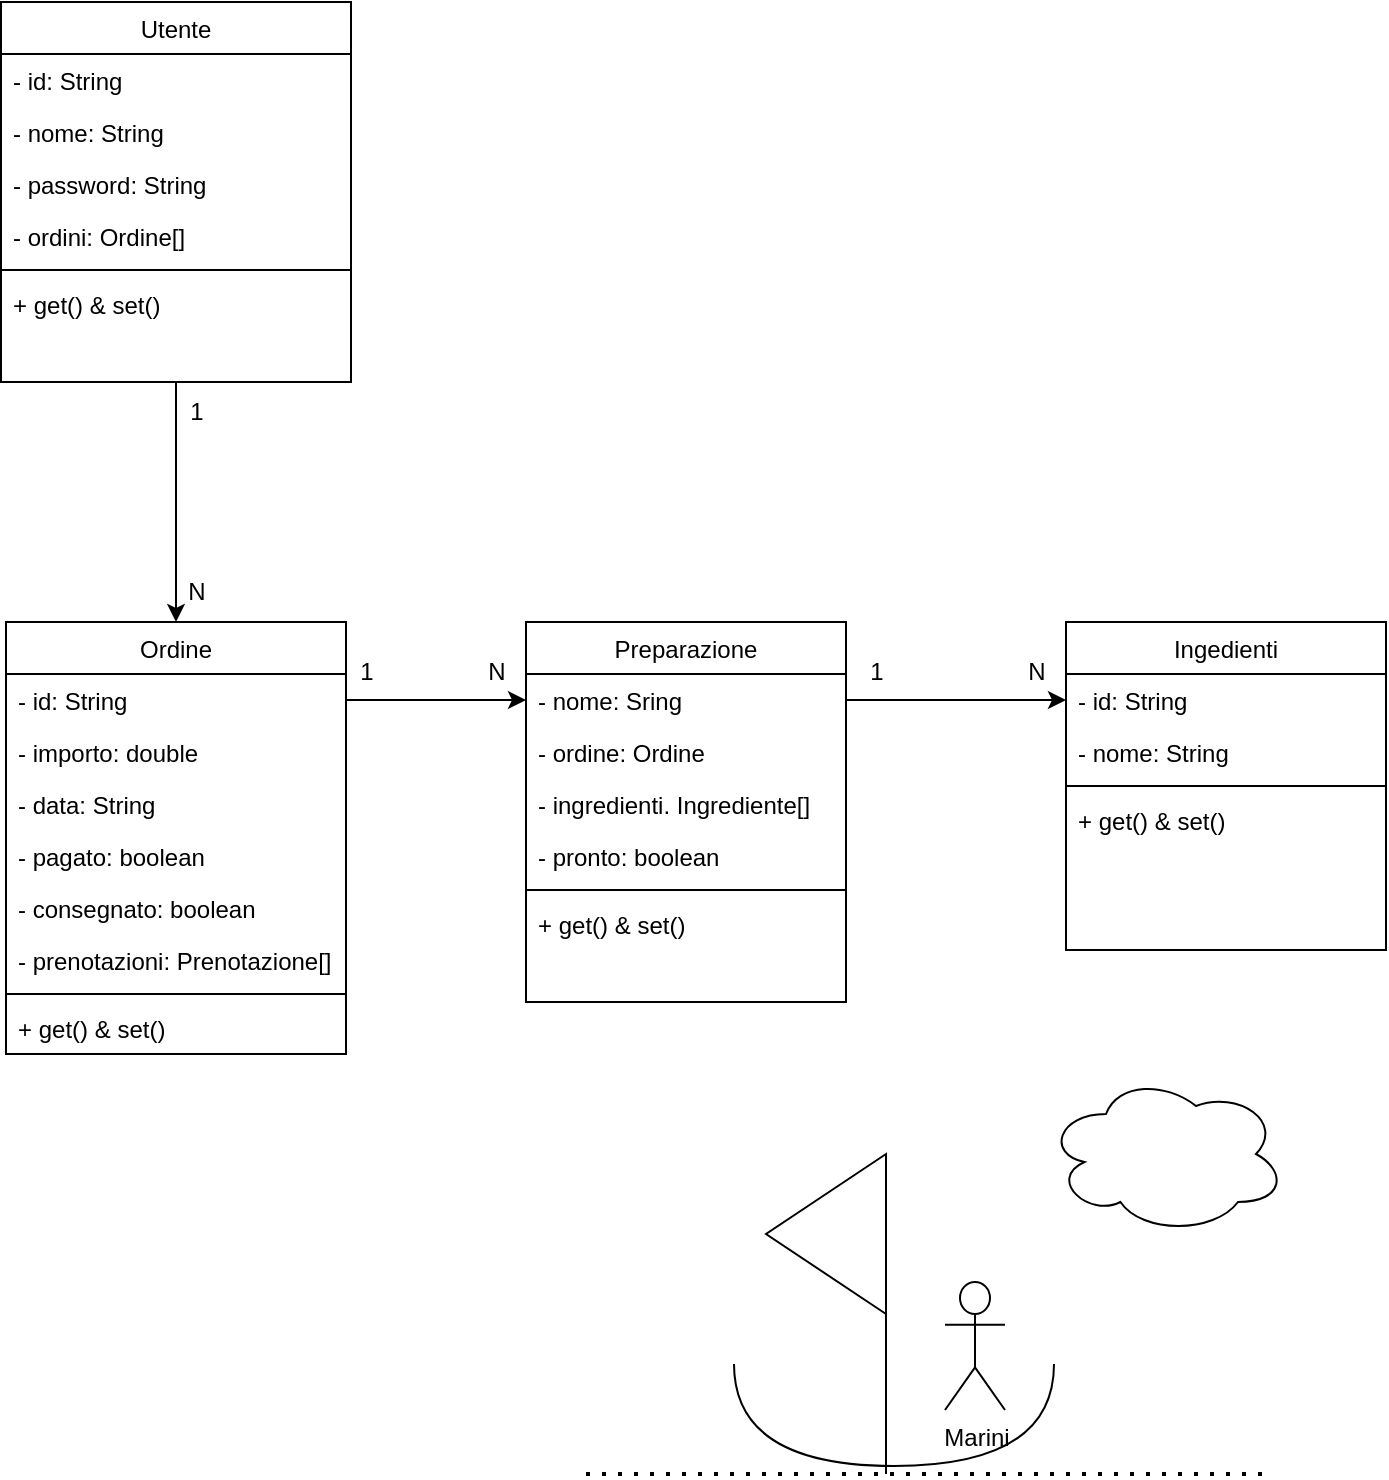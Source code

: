 <mxfile>
    <diagram id="C5RBs43oDa-KdzZeNtuy" name="Page-1">
        <mxGraphModel dx="1216" dy="784" grid="1" gridSize="10" guides="1" tooltips="1" connect="1" arrows="1" fold="1" page="1" pageScale="1" pageWidth="827" pageHeight="1169" math="0" shadow="0">
            <root>
                <mxCell id="WIyWlLk6GJQsqaUBKTNV-0"/>
                <mxCell id="WIyWlLk6GJQsqaUBKTNV-1" parent="WIyWlLk6GJQsqaUBKTNV-0"/>
                <mxCell id="zkfFHV4jXpPFQw0GAbJ--6" value="Ingedienti" style="swimlane;fontStyle=0;align=center;verticalAlign=top;childLayout=stackLayout;horizontal=1;startSize=26;horizontalStack=0;resizeParent=1;resizeLast=0;collapsible=1;marginBottom=0;rounded=0;shadow=0;strokeWidth=1;" parent="WIyWlLk6GJQsqaUBKTNV-1" vertex="1">
                    <mxGeometry x="570" y="360" width="160" height="164" as="geometry">
                        <mxRectangle x="130" y="380" width="160" height="26" as="alternateBounds"/>
                    </mxGeometry>
                </mxCell>
                <mxCell id="zkfFHV4jXpPFQw0GAbJ--7" value="- id: String" style="text;align=left;verticalAlign=top;spacingLeft=4;spacingRight=4;overflow=hidden;rotatable=0;points=[[0,0.5],[1,0.5]];portConstraint=eastwest;" parent="zkfFHV4jXpPFQw0GAbJ--6" vertex="1">
                    <mxGeometry y="26" width="160" height="26" as="geometry"/>
                </mxCell>
                <mxCell id="zskGm_oznDPMGiNjyD5M-34" value="- nome: String" style="text;align=left;verticalAlign=top;spacingLeft=4;spacingRight=4;overflow=hidden;rotatable=0;points=[[0,0.5],[1,0.5]];portConstraint=eastwest;" parent="zkfFHV4jXpPFQw0GAbJ--6" vertex="1">
                    <mxGeometry y="52" width="160" height="26" as="geometry"/>
                </mxCell>
                <mxCell id="zkfFHV4jXpPFQw0GAbJ--9" value="" style="line;html=1;strokeWidth=1;align=left;verticalAlign=middle;spacingTop=-1;spacingLeft=3;spacingRight=3;rotatable=0;labelPosition=right;points=[];portConstraint=eastwest;" parent="zkfFHV4jXpPFQw0GAbJ--6" vertex="1">
                    <mxGeometry y="78" width="160" height="8" as="geometry"/>
                </mxCell>
                <mxCell id="zkfFHV4jXpPFQw0GAbJ--10" value="+ get() &amp; set()" style="text;align=left;verticalAlign=top;spacingLeft=4;spacingRight=4;overflow=hidden;rotatable=0;points=[[0,0.5],[1,0.5]];portConstraint=eastwest;fontStyle=0" parent="zkfFHV4jXpPFQw0GAbJ--6" vertex="1">
                    <mxGeometry y="86" width="160" height="26" as="geometry"/>
                </mxCell>
                <mxCell id="zskGm_oznDPMGiNjyD5M-0" value="Preparazione" style="swimlane;fontStyle=0;align=center;verticalAlign=top;childLayout=stackLayout;horizontal=1;startSize=26;horizontalStack=0;resizeParent=1;resizeLast=0;collapsible=1;marginBottom=0;rounded=0;shadow=0;strokeWidth=1;" parent="WIyWlLk6GJQsqaUBKTNV-1" vertex="1">
                    <mxGeometry x="300" y="360" width="160" height="190" as="geometry">
                        <mxRectangle x="130" y="380" width="160" height="26" as="alternateBounds"/>
                    </mxGeometry>
                </mxCell>
                <mxCell id="zskGm_oznDPMGiNjyD5M-1" value="- nome: Sring" style="text;align=left;verticalAlign=top;spacingLeft=4;spacingRight=4;overflow=hidden;rotatable=0;points=[[0,0.5],[1,0.5]];portConstraint=eastwest;" parent="zskGm_oznDPMGiNjyD5M-0" vertex="1">
                    <mxGeometry y="26" width="160" height="26" as="geometry"/>
                </mxCell>
                <mxCell id="zskGm_oznDPMGiNjyD5M-2" value="- ordine: Ordine" style="text;align=left;verticalAlign=top;spacingLeft=4;spacingRight=4;overflow=hidden;rotatable=0;points=[[0,0.5],[1,0.5]];portConstraint=eastwest;rounded=0;shadow=0;html=0;" parent="zskGm_oznDPMGiNjyD5M-0" vertex="1">
                    <mxGeometry y="52" width="160" height="26" as="geometry"/>
                </mxCell>
                <mxCell id="zskGm_oznDPMGiNjyD5M-37" value="- ingredienti. Ingrediente[]" style="text;align=left;verticalAlign=top;spacingLeft=4;spacingRight=4;overflow=hidden;rotatable=0;points=[[0,0.5],[1,0.5]];portConstraint=eastwest;rounded=0;shadow=0;html=0;" parent="zskGm_oznDPMGiNjyD5M-0" vertex="1">
                    <mxGeometry y="78" width="160" height="26" as="geometry"/>
                </mxCell>
                <mxCell id="zskGm_oznDPMGiNjyD5M-38" value="- pronto: boolean" style="text;align=left;verticalAlign=top;spacingLeft=4;spacingRight=4;overflow=hidden;rotatable=0;points=[[0,0.5],[1,0.5]];portConstraint=eastwest;rounded=0;shadow=0;html=0;" parent="zskGm_oznDPMGiNjyD5M-0" vertex="1">
                    <mxGeometry y="104" width="160" height="26" as="geometry"/>
                </mxCell>
                <mxCell id="zskGm_oznDPMGiNjyD5M-3" value="" style="line;html=1;strokeWidth=1;align=left;verticalAlign=middle;spacingTop=-1;spacingLeft=3;spacingRight=3;rotatable=0;labelPosition=right;points=[];portConstraint=eastwest;" parent="zskGm_oznDPMGiNjyD5M-0" vertex="1">
                    <mxGeometry y="130" width="160" height="8" as="geometry"/>
                </mxCell>
                <mxCell id="zskGm_oznDPMGiNjyD5M-4" value="+ get() &amp; set()" style="text;align=left;verticalAlign=top;spacingLeft=4;spacingRight=4;overflow=hidden;rotatable=0;points=[[0,0.5],[1,0.5]];portConstraint=eastwest;fontStyle=0" parent="zskGm_oznDPMGiNjyD5M-0" vertex="1">
                    <mxGeometry y="138" width="160" height="26" as="geometry"/>
                </mxCell>
                <mxCell id="zskGm_oznDPMGiNjyD5M-6" value="Ordine" style="swimlane;fontStyle=0;align=center;verticalAlign=top;childLayout=stackLayout;horizontal=1;startSize=26;horizontalStack=0;resizeParent=1;resizeLast=0;collapsible=1;marginBottom=0;rounded=0;shadow=0;strokeWidth=1;" parent="WIyWlLk6GJQsqaUBKTNV-1" vertex="1">
                    <mxGeometry x="40" y="360" width="170" height="216" as="geometry">
                        <mxRectangle x="130" y="380" width="160" height="26" as="alternateBounds"/>
                    </mxGeometry>
                </mxCell>
                <mxCell id="zskGm_oznDPMGiNjyD5M-7" value="- id: String" style="text;align=left;verticalAlign=top;spacingLeft=4;spacingRight=4;overflow=hidden;rotatable=0;points=[[0,0.5],[1,0.5]];portConstraint=eastwest;" parent="zskGm_oznDPMGiNjyD5M-6" vertex="1">
                    <mxGeometry y="26" width="170" height="26" as="geometry"/>
                </mxCell>
                <mxCell id="zskGm_oznDPMGiNjyD5M-8" value="- importo: double" style="text;align=left;verticalAlign=top;spacingLeft=4;spacingRight=4;overflow=hidden;rotatable=0;points=[[0,0.5],[1,0.5]];portConstraint=eastwest;rounded=0;shadow=0;html=0;" parent="zskGm_oznDPMGiNjyD5M-6" vertex="1">
                    <mxGeometry y="52" width="170" height="26" as="geometry"/>
                </mxCell>
                <mxCell id="zskGm_oznDPMGiNjyD5M-27" value="- data: String" style="text;align=left;verticalAlign=top;spacingLeft=4;spacingRight=4;overflow=hidden;rotatable=0;points=[[0,0.5],[1,0.5]];portConstraint=eastwest;rounded=0;shadow=0;html=0;" parent="zskGm_oznDPMGiNjyD5M-6" vertex="1">
                    <mxGeometry y="78" width="170" height="26" as="geometry"/>
                </mxCell>
                <mxCell id="zskGm_oznDPMGiNjyD5M-28" value="- pagato: boolean" style="text;align=left;verticalAlign=top;spacingLeft=4;spacingRight=4;overflow=hidden;rotatable=0;points=[[0,0.5],[1,0.5]];portConstraint=eastwest;rounded=0;shadow=0;html=0;" parent="zskGm_oznDPMGiNjyD5M-6" vertex="1">
                    <mxGeometry y="104" width="170" height="26" as="geometry"/>
                </mxCell>
                <mxCell id="zskGm_oznDPMGiNjyD5M-45" value="- consegnato: boolean" style="text;align=left;verticalAlign=top;spacingLeft=4;spacingRight=4;overflow=hidden;rotatable=0;points=[[0,0.5],[1,0.5]];portConstraint=eastwest;rounded=0;shadow=0;html=0;" parent="zskGm_oznDPMGiNjyD5M-6" vertex="1">
                    <mxGeometry y="130" width="170" height="26" as="geometry"/>
                </mxCell>
                <mxCell id="zskGm_oznDPMGiNjyD5M-32" value="- prenotazioni: Prenotazione[]" style="text;align=left;verticalAlign=top;spacingLeft=4;spacingRight=4;overflow=hidden;rotatable=0;points=[[0,0.5],[1,0.5]];portConstraint=eastwest;rounded=0;shadow=0;html=0;" parent="zskGm_oznDPMGiNjyD5M-6" vertex="1">
                    <mxGeometry y="156" width="170" height="26" as="geometry"/>
                </mxCell>
                <mxCell id="zskGm_oznDPMGiNjyD5M-9" value="" style="line;html=1;strokeWidth=1;align=left;verticalAlign=middle;spacingTop=-1;spacingLeft=3;spacingRight=3;rotatable=0;labelPosition=right;points=[];portConstraint=eastwest;" parent="zskGm_oznDPMGiNjyD5M-6" vertex="1">
                    <mxGeometry y="182" width="170" height="8" as="geometry"/>
                </mxCell>
                <mxCell id="zskGm_oznDPMGiNjyD5M-29" value="+ get() &amp; set()" style="text;align=left;verticalAlign=top;spacingLeft=4;spacingRight=4;overflow=hidden;rotatable=0;points=[[0,0.5],[1,0.5]];portConstraint=eastwest;" parent="zskGm_oznDPMGiNjyD5M-6" vertex="1">
                    <mxGeometry y="190" width="170" height="26" as="geometry"/>
                </mxCell>
                <mxCell id="zskGm_oznDPMGiNjyD5M-36" style="edgeStyle=orthogonalEdgeStyle;rounded=0;orthogonalLoop=1;jettySize=auto;html=1;exitX=0.5;exitY=1;exitDx=0;exitDy=0;entryX=0.5;entryY=0;entryDx=0;entryDy=0;" parent="WIyWlLk6GJQsqaUBKTNV-1" source="zskGm_oznDPMGiNjyD5M-18" target="zskGm_oznDPMGiNjyD5M-6" edge="1">
                    <mxGeometry relative="1" as="geometry"/>
                </mxCell>
                <mxCell id="zskGm_oznDPMGiNjyD5M-18" value="Utente" style="swimlane;fontStyle=0;align=center;verticalAlign=top;childLayout=stackLayout;horizontal=1;startSize=26;horizontalStack=0;resizeParent=1;resizeLast=0;collapsible=1;marginBottom=0;rounded=0;shadow=0;strokeWidth=1;" parent="WIyWlLk6GJQsqaUBKTNV-1" vertex="1">
                    <mxGeometry x="37.5" y="50" width="175" height="190" as="geometry">
                        <mxRectangle x="130" y="380" width="160" height="26" as="alternateBounds"/>
                    </mxGeometry>
                </mxCell>
                <mxCell id="zskGm_oznDPMGiNjyD5M-19" value="- id: String" style="text;align=left;verticalAlign=top;spacingLeft=4;spacingRight=4;overflow=hidden;rotatable=0;points=[[0,0.5],[1,0.5]];portConstraint=eastwest;" parent="zskGm_oznDPMGiNjyD5M-18" vertex="1">
                    <mxGeometry y="26" width="175" height="26" as="geometry"/>
                </mxCell>
                <mxCell id="zskGm_oznDPMGiNjyD5M-20" value="- nome: String" style="text;align=left;verticalAlign=top;spacingLeft=4;spacingRight=4;overflow=hidden;rotatable=0;points=[[0,0.5],[1,0.5]];portConstraint=eastwest;rounded=0;shadow=0;html=0;" parent="zskGm_oznDPMGiNjyD5M-18" vertex="1">
                    <mxGeometry y="52" width="175" height="26" as="geometry"/>
                </mxCell>
                <mxCell id="zskGm_oznDPMGiNjyD5M-24" value="- password: String" style="text;align=left;verticalAlign=top;spacingLeft=4;spacingRight=4;overflow=hidden;rotatable=0;points=[[0,0.5],[1,0.5]];portConstraint=eastwest;rounded=0;shadow=0;html=0;" parent="zskGm_oznDPMGiNjyD5M-18" vertex="1">
                    <mxGeometry y="78" width="175" height="26" as="geometry"/>
                </mxCell>
                <mxCell id="zskGm_oznDPMGiNjyD5M-25" value="- ordini: Ordine[]" style="text;align=left;verticalAlign=top;spacingLeft=4;spacingRight=4;overflow=hidden;rotatable=0;points=[[0,0.5],[1,0.5]];portConstraint=eastwest;rounded=0;shadow=0;html=0;" parent="zskGm_oznDPMGiNjyD5M-18" vertex="1">
                    <mxGeometry y="104" width="175" height="26" as="geometry"/>
                </mxCell>
                <mxCell id="zskGm_oznDPMGiNjyD5M-21" value="" style="line;html=1;strokeWidth=1;align=left;verticalAlign=middle;spacingTop=-1;spacingLeft=3;spacingRight=3;rotatable=0;labelPosition=right;points=[];portConstraint=eastwest;" parent="zskGm_oznDPMGiNjyD5M-18" vertex="1">
                    <mxGeometry y="130" width="175" height="8" as="geometry"/>
                </mxCell>
                <mxCell id="zskGm_oznDPMGiNjyD5M-23" value="+ get() &amp; set()" style="text;align=left;verticalAlign=top;spacingLeft=4;spacingRight=4;overflow=hidden;rotatable=0;points=[[0,0.5],[1,0.5]];portConstraint=eastwest;" parent="zskGm_oznDPMGiNjyD5M-18" vertex="1">
                    <mxGeometry y="138" width="175" height="26" as="geometry"/>
                </mxCell>
                <mxCell id="zskGm_oznDPMGiNjyD5M-41" style="edgeStyle=orthogonalEdgeStyle;rounded=0;orthogonalLoop=1;jettySize=auto;html=1;exitX=1;exitY=0.5;exitDx=0;exitDy=0;entryX=0;entryY=0.5;entryDx=0;entryDy=0;" parent="WIyWlLk6GJQsqaUBKTNV-1" source="zskGm_oznDPMGiNjyD5M-7" target="zskGm_oznDPMGiNjyD5M-1" edge="1">
                    <mxGeometry relative="1" as="geometry"/>
                </mxCell>
                <mxCell id="zskGm_oznDPMGiNjyD5M-42" style="edgeStyle=orthogonalEdgeStyle;rounded=0;orthogonalLoop=1;jettySize=auto;html=1;exitX=1;exitY=0.5;exitDx=0;exitDy=0;entryX=0;entryY=0.5;entryDx=0;entryDy=0;" parent="WIyWlLk6GJQsqaUBKTNV-1" source="zskGm_oznDPMGiNjyD5M-1" target="zkfFHV4jXpPFQw0GAbJ--7" edge="1">
                    <mxGeometry relative="1" as="geometry"/>
                </mxCell>
                <mxCell id="zskGm_oznDPMGiNjyD5M-43" value="" style="shape=requiredInterface;html=1;verticalLabelPosition=bottom;sketch=0;rotation=90;" parent="WIyWlLk6GJQsqaUBKTNV-1" vertex="1">
                    <mxGeometry x="458.5" y="676.5" width="51" height="160" as="geometry"/>
                </mxCell>
                <mxCell id="zskGm_oznDPMGiNjyD5M-44" value="Marini" style="shape=umlActor;verticalLabelPosition=bottom;verticalAlign=top;html=1;outlineConnect=0;" parent="WIyWlLk6GJQsqaUBKTNV-1" vertex="1">
                    <mxGeometry x="509.5" y="690" width="30" height="64" as="geometry"/>
                </mxCell>
                <mxCell id="zskGm_oznDPMGiNjyD5M-46" value="" style="endArrow=none;dashed=1;html=1;dashPattern=1 3;strokeWidth=2;rounded=0;" parent="WIyWlLk6GJQsqaUBKTNV-1" edge="1">
                    <mxGeometry width="50" height="50" relative="1" as="geometry">
                        <mxPoint x="330" y="786" as="sourcePoint"/>
                        <mxPoint x="670" y="786" as="targetPoint"/>
                    </mxGeometry>
                </mxCell>
                <mxCell id="zskGm_oznDPMGiNjyD5M-47" value="" style="endArrow=none;html=1;rounded=0;" parent="WIyWlLk6GJQsqaUBKTNV-1" edge="1">
                    <mxGeometry width="50" height="50" relative="1" as="geometry">
                        <mxPoint x="480" y="786" as="sourcePoint"/>
                        <mxPoint x="480" y="626" as="targetPoint"/>
                    </mxGeometry>
                </mxCell>
                <mxCell id="zskGm_oznDPMGiNjyD5M-48" value="" style="triangle;whiteSpace=wrap;html=1;rotation=-180;" parent="WIyWlLk6GJQsqaUBKTNV-1" vertex="1">
                    <mxGeometry x="420" y="626" width="60" height="80" as="geometry"/>
                </mxCell>
                <mxCell id="zskGm_oznDPMGiNjyD5M-51" value="" style="ellipse;shape=cloud;whiteSpace=wrap;html=1;" parent="WIyWlLk6GJQsqaUBKTNV-1" vertex="1">
                    <mxGeometry x="560" y="586" width="120" height="80" as="geometry"/>
                </mxCell>
                <mxCell id="zskGm_oznDPMGiNjyD5M-55" value="1" style="text;html=1;align=center;verticalAlign=middle;resizable=0;points=[];autosize=1;strokeColor=none;fillColor=none;" parent="WIyWlLk6GJQsqaUBKTNV-1" vertex="1">
                    <mxGeometry x="205" y="370" width="30" height="30" as="geometry"/>
                </mxCell>
                <mxCell id="zskGm_oznDPMGiNjyD5M-56" value="N" style="text;html=1;align=center;verticalAlign=middle;resizable=0;points=[];autosize=1;strokeColor=none;fillColor=none;" parent="WIyWlLk6GJQsqaUBKTNV-1" vertex="1">
                    <mxGeometry x="270" y="370" width="30" height="30" as="geometry"/>
                </mxCell>
                <mxCell id="zskGm_oznDPMGiNjyD5M-57" value="1" style="text;html=1;align=center;verticalAlign=middle;resizable=0;points=[];autosize=1;strokeColor=none;fillColor=none;" parent="WIyWlLk6GJQsqaUBKTNV-1" vertex="1">
                    <mxGeometry x="460" y="370" width="30" height="30" as="geometry"/>
                </mxCell>
                <mxCell id="zskGm_oznDPMGiNjyD5M-58" value="N" style="text;html=1;align=center;verticalAlign=middle;resizable=0;points=[];autosize=1;strokeColor=none;fillColor=none;" parent="WIyWlLk6GJQsqaUBKTNV-1" vertex="1">
                    <mxGeometry x="540" y="370" width="30" height="30" as="geometry"/>
                </mxCell>
                <mxCell id="zskGm_oznDPMGiNjyD5M-59" value="1" style="text;html=1;align=center;verticalAlign=middle;resizable=0;points=[];autosize=1;strokeColor=none;fillColor=none;" parent="WIyWlLk6GJQsqaUBKTNV-1" vertex="1">
                    <mxGeometry x="120" y="240" width="30" height="30" as="geometry"/>
                </mxCell>
                <mxCell id="zskGm_oznDPMGiNjyD5M-60" value="N" style="text;html=1;align=center;verticalAlign=middle;resizable=0;points=[];autosize=1;strokeColor=none;fillColor=none;" parent="WIyWlLk6GJQsqaUBKTNV-1" vertex="1">
                    <mxGeometry x="120" y="330" width="30" height="30" as="geometry"/>
                </mxCell>
            </root>
        </mxGraphModel>
    </diagram>
</mxfile>